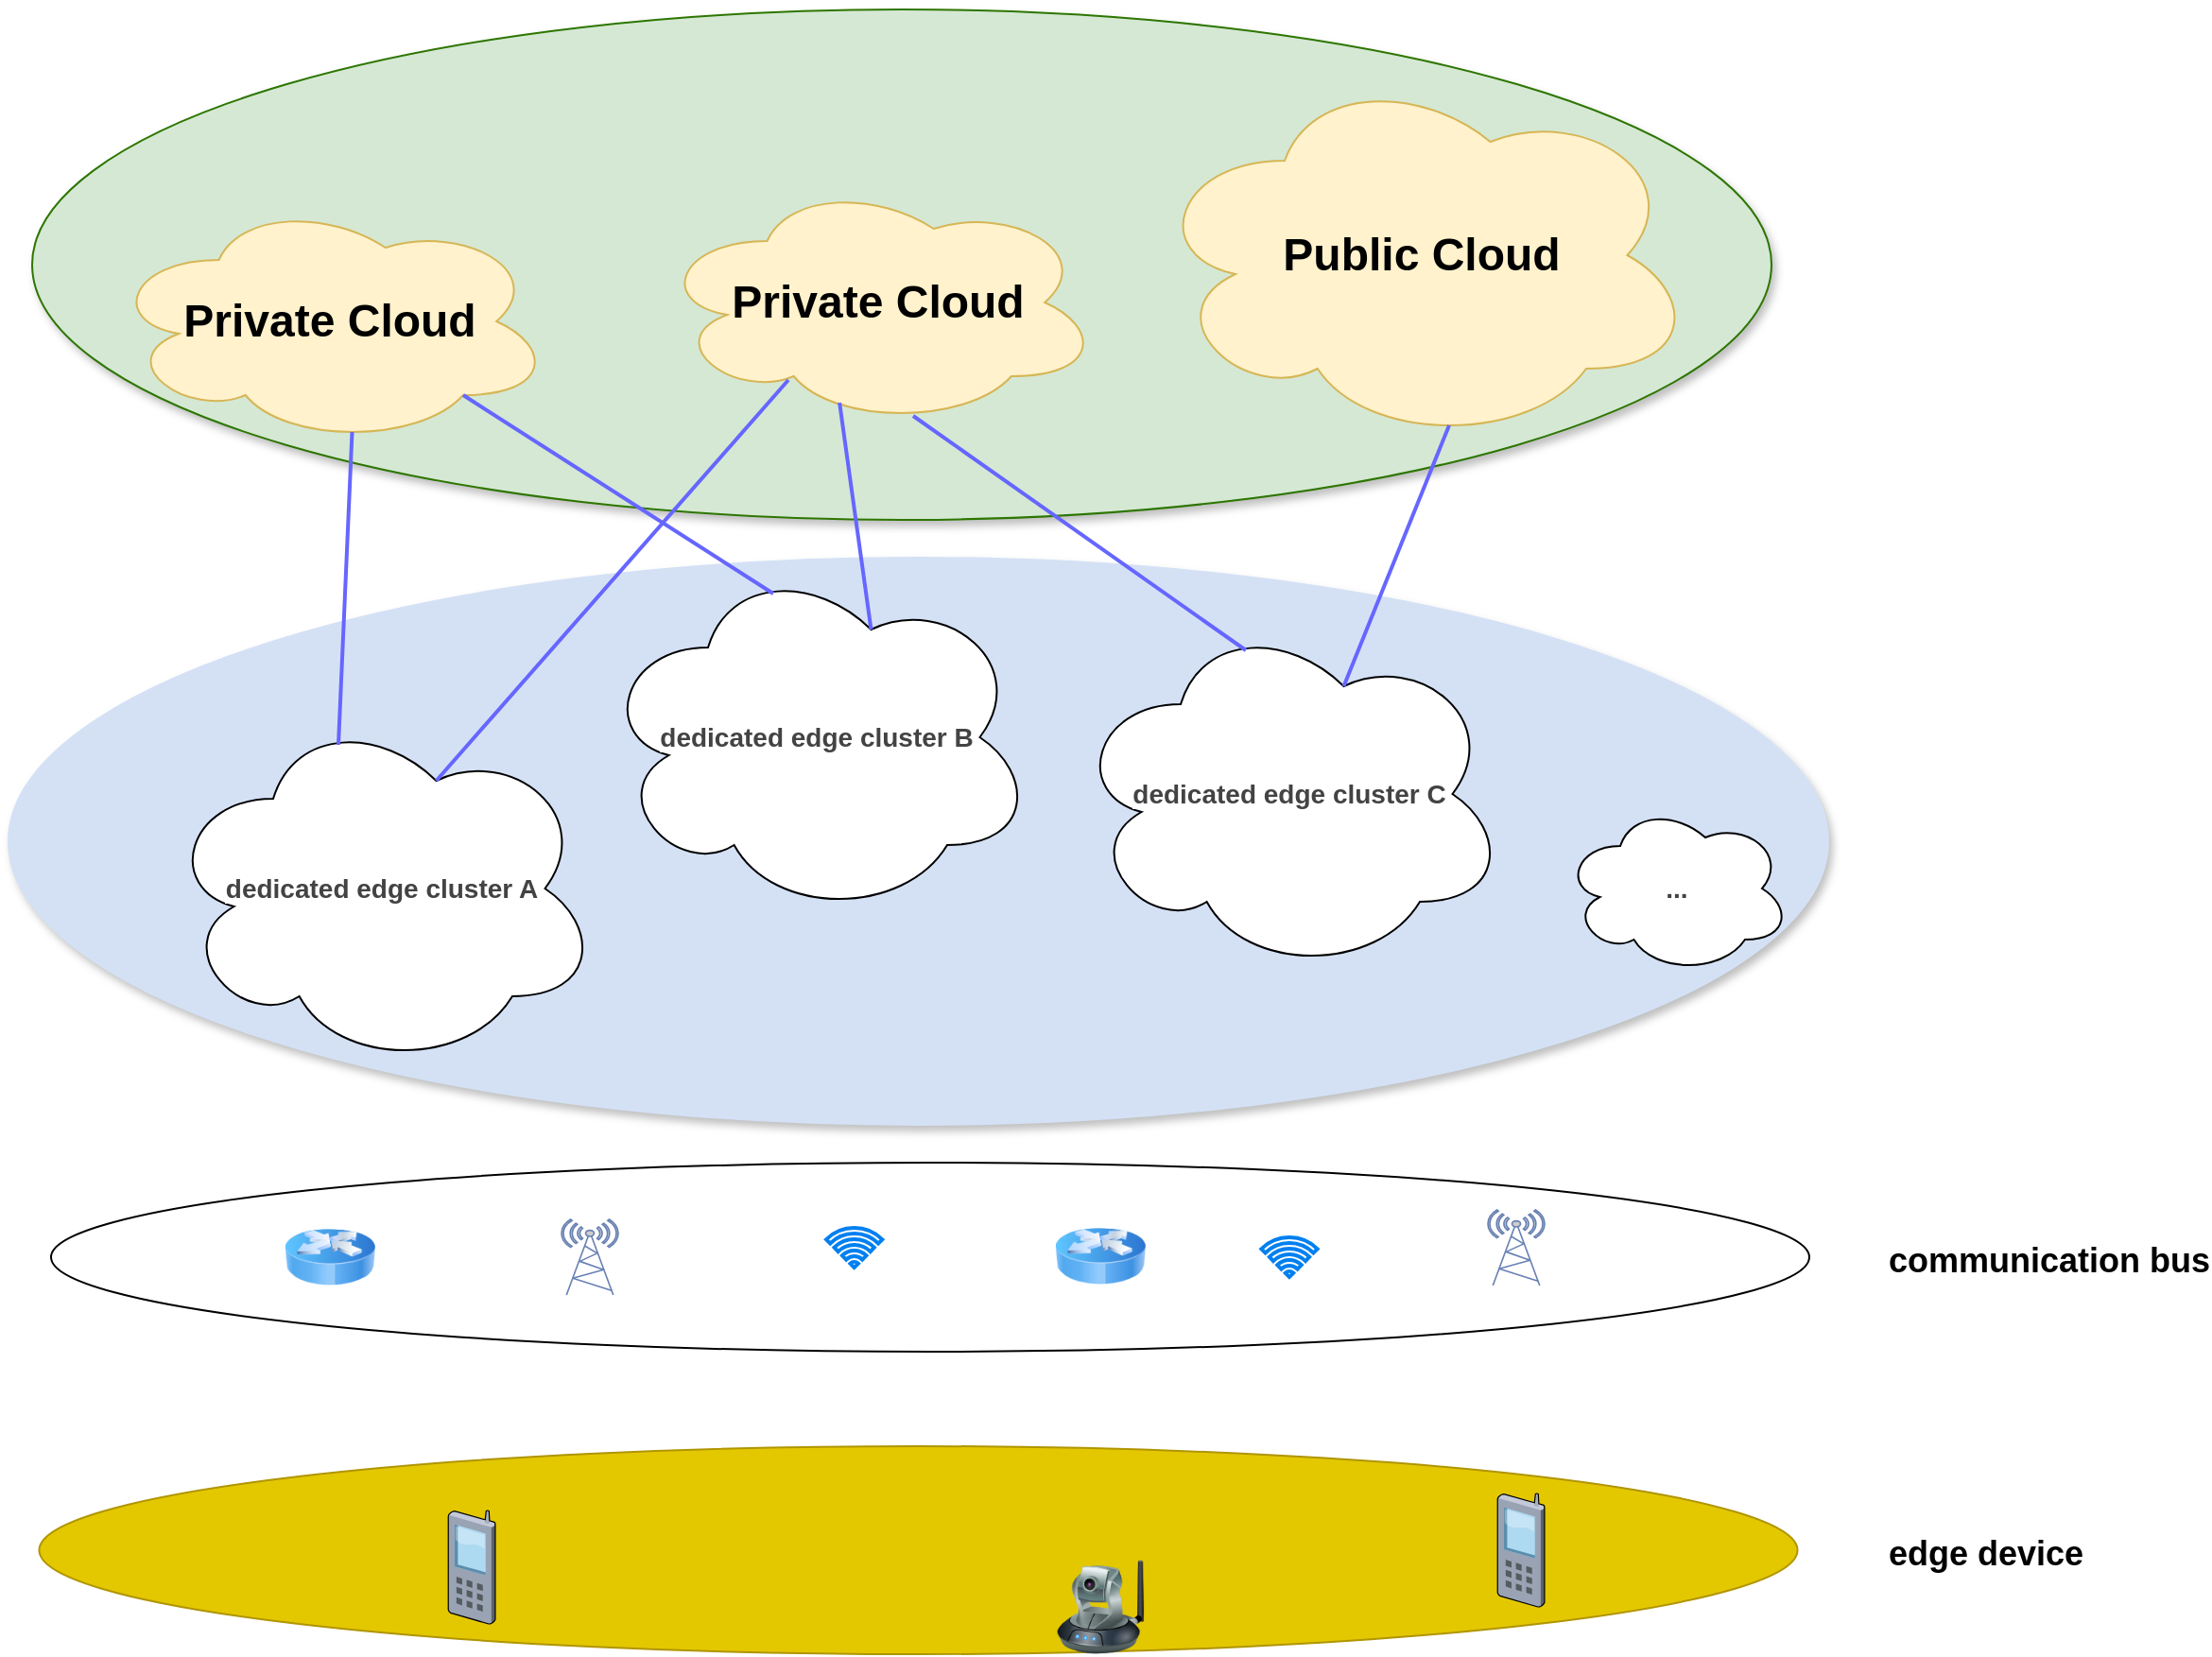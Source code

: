 <mxfile version="12.4.9" type="github">
  <diagram id="ggnpdaRKlYyGPWBdo7Kn" name="Page-1">
    <mxGraphModel dx="3821" dy="986" grid="1" gridSize="10" guides="1" tooltips="1" connect="1" arrows="1" fold="1" page="1" pageScale="1" pageWidth="2339" pageHeight="3300" math="0" shadow="0">
      <root>
        <mxCell id="0"/>
        <mxCell id="1" parent="0"/>
        <mxCell id="Am0BHRrdn-XoFu_V9a6s-13" value="" style="ellipse;whiteSpace=wrap;html=1;fillColor=#D4E1F5;strokeColor=#D4E1F5;fontColor=#ffffff;shadow=1;" vertex="1" parent="1">
          <mxGeometry x="-2.5" y="2220" width="962.5" height="300" as="geometry"/>
        </mxCell>
        <mxCell id="Am0BHRrdn-XoFu_V9a6s-12" value="" style="ellipse;whiteSpace=wrap;html=1;fillColor=#D5E8D4;strokeColor=#2D7600;fontColor=#ffffff;shadow=1;" vertex="1" parent="1">
          <mxGeometry x="10" y="1930" width="920" height="270" as="geometry"/>
        </mxCell>
        <mxCell id="Am0BHRrdn-XoFu_V9a6s-2" value="&lt;span style=&quot;white-space: normal ; color: rgb(67 , 67 , 67) ; font-family: &amp;#34;arial&amp;#34; , sans-serif ; font-size: 14px ; text-align: left ; background-color: rgb(255 , 255 , 255)&quot;&gt;&lt;b&gt;dedicated edge cluster C&lt;/b&gt;&lt;/span&gt;" style="ellipse;shape=cloud;whiteSpace=wrap;html=1;" vertex="1" parent="1">
          <mxGeometry x="560" y="2250" width="230" height="190" as="geometry"/>
        </mxCell>
        <mxCell id="Am0BHRrdn-XoFu_V9a6s-6" value="&lt;span style=&quot;white-space: normal ; color: rgb(67 , 67 , 67) ; font-family: &amp;#34;arial&amp;#34; , sans-serif ; font-size: 14px ; text-align: left ; background-color: rgb(255 , 255 , 255)&quot;&gt;&lt;b&gt;...&lt;/b&gt;&lt;/span&gt;" style="ellipse;shape=cloud;whiteSpace=wrap;html=1;" vertex="1" parent="1">
          <mxGeometry x="820" y="2350" width="120" height="90" as="geometry"/>
        </mxCell>
        <mxCell id="Am0BHRrdn-XoFu_V9a6s-7" value="&lt;span style=&quot;white-space: normal ; color: rgb(67 , 67 , 67) ; font-family: &amp;#34;arial&amp;#34; , sans-serif ; font-size: 14px ; text-align: left ; background-color: rgb(255 , 255 , 255)&quot;&gt;&lt;b&gt;dedicated edge cluster B&lt;/b&gt;&lt;/span&gt;" style="ellipse;shape=cloud;whiteSpace=wrap;html=1;" vertex="1" parent="1">
          <mxGeometry x="310" y="2220" width="230" height="190" as="geometry"/>
        </mxCell>
        <mxCell id="Am0BHRrdn-XoFu_V9a6s-8" value="&lt;span style=&quot;white-space: normal ; color: rgb(67 , 67 , 67) ; font-family: &amp;#34;arial&amp;#34; , sans-serif ; font-size: 14px ; text-align: left ; background-color: rgb(255 , 255 , 255)&quot;&gt;&lt;b&gt;dedicated edge cluster A&lt;/b&gt;&lt;/span&gt;" style="ellipse;shape=cloud;whiteSpace=wrap;html=1;" vertex="1" parent="1">
          <mxGeometry x="80" y="2300" width="230" height="190" as="geometry"/>
        </mxCell>
        <mxCell id="Am0BHRrdn-XoFu_V9a6s-9" value="&lt;b&gt;&lt;font style=&quot;font-size: 24px&quot;&gt;Private Cloud&lt;/font&gt;&lt;/b&gt;" style="ellipse;shape=cloud;whiteSpace=wrap;html=1;fillColor=#fff2cc;strokeColor=#d6b656;" vertex="1" parent="1">
          <mxGeometry x="50" y="2030" width="235" height="130" as="geometry"/>
        </mxCell>
        <mxCell id="Am0BHRrdn-XoFu_V9a6s-10" value="&lt;b&gt;&lt;font style=&quot;font-size: 24px&quot;&gt;Private &lt;/font&gt;&lt;/b&gt;&lt;b&gt;&lt;font style=&quot;font-size: 24px&quot;&gt;Cloud&lt;/font&gt;&lt;/b&gt;" style="ellipse;shape=cloud;whiteSpace=wrap;html=1;fillColor=#fff2cc;strokeColor=#d6b656;" vertex="1" parent="1">
          <mxGeometry x="340" y="2020" width="235" height="130" as="geometry"/>
        </mxCell>
        <mxCell id="Am0BHRrdn-XoFu_V9a6s-11" value="&lt;b&gt;&lt;font style=&quot;font-size: 24px&quot;&gt;Public Cloud&lt;/font&gt;&lt;/b&gt;" style="ellipse;shape=cloud;whiteSpace=wrap;html=1;fillColor=#fff2cc;strokeColor=#d6b656;" vertex="1" parent="1">
          <mxGeometry x="600" y="1960" width="290" height="200" as="geometry"/>
        </mxCell>
        <mxCell id="Am0BHRrdn-XoFu_V9a6s-14" value="" style="endArrow=none;html=1;exitX=0.4;exitY=0.1;exitDx=0;exitDy=0;exitPerimeter=0;entryX=0.55;entryY=0.95;entryDx=0;entryDy=0;entryPerimeter=0;strokeWidth=2;strokeColor=#6666FF;" edge="1" parent="1" source="Am0BHRrdn-XoFu_V9a6s-8" target="Am0BHRrdn-XoFu_V9a6s-9">
          <mxGeometry width="50" height="50" relative="1" as="geometry">
            <mxPoint y="2660" as="sourcePoint"/>
            <mxPoint x="50" y="2610" as="targetPoint"/>
          </mxGeometry>
        </mxCell>
        <mxCell id="Am0BHRrdn-XoFu_V9a6s-15" value="" style="endArrow=none;html=1;exitX=0.4;exitY=0.1;exitDx=0;exitDy=0;exitPerimeter=0;entryX=0.8;entryY=0.8;entryDx=0;entryDy=0;entryPerimeter=0;strokeWidth=2;strokeColor=#6666FF;" edge="1" parent="1" source="Am0BHRrdn-XoFu_V9a6s-7" target="Am0BHRrdn-XoFu_V9a6s-9">
          <mxGeometry width="50" height="50" relative="1" as="geometry">
            <mxPoint x="177.4" y="2340.02" as="sourcePoint"/>
            <mxPoint x="189.25" y="2163.5" as="targetPoint"/>
          </mxGeometry>
        </mxCell>
        <mxCell id="Am0BHRrdn-XoFu_V9a6s-16" value="" style="endArrow=none;html=1;exitX=0.4;exitY=0.1;exitDx=0;exitDy=0;exitPerimeter=0;entryX=0.8;entryY=0.8;entryDx=0;entryDy=0;entryPerimeter=0;strokeWidth=2;strokeColor=#6666FF;" edge="1" parent="1" source="Am0BHRrdn-XoFu_V9a6s-2">
          <mxGeometry width="50" height="50" relative="1" as="geometry">
            <mxPoint x="640" y="2250" as="sourcePoint"/>
            <mxPoint x="476" y="2145" as="targetPoint"/>
          </mxGeometry>
        </mxCell>
        <mxCell id="Am0BHRrdn-XoFu_V9a6s-17" value="" style="endArrow=none;html=1;exitX=0.625;exitY=0.2;exitDx=0;exitDy=0;exitPerimeter=0;entryX=0.8;entryY=0.8;entryDx=0;entryDy=0;entryPerimeter=0;strokeWidth=2;strokeColor=#6666FF;" edge="1" parent="1" source="Am0BHRrdn-XoFu_V9a6s-8">
          <mxGeometry width="50" height="50" relative="1" as="geometry">
            <mxPoint x="586" y="2250" as="sourcePoint"/>
            <mxPoint x="410" y="2126" as="targetPoint"/>
          </mxGeometry>
        </mxCell>
        <mxCell id="Am0BHRrdn-XoFu_V9a6s-18" value="" style="endArrow=none;html=1;exitX=0.625;exitY=0.2;exitDx=0;exitDy=0;exitPerimeter=0;strokeWidth=2;strokeColor=#6666FF;entryX=0.413;entryY=0.908;entryDx=0;entryDy=0;entryPerimeter=0;" edge="1" parent="1" source="Am0BHRrdn-XoFu_V9a6s-7" target="Am0BHRrdn-XoFu_V9a6s-10">
          <mxGeometry width="50" height="50" relative="1" as="geometry">
            <mxPoint x="662" y="2279" as="sourcePoint"/>
            <mxPoint x="486" y="2155" as="targetPoint"/>
          </mxGeometry>
        </mxCell>
        <mxCell id="Am0BHRrdn-XoFu_V9a6s-19" value="" style="endArrow=none;html=1;exitX=0.625;exitY=0.2;exitDx=0;exitDy=0;exitPerimeter=0;entryX=0.55;entryY=0.95;entryDx=0;entryDy=0;entryPerimeter=0;strokeWidth=2;strokeColor=#6666FF;" edge="1" parent="1" source="Am0BHRrdn-XoFu_V9a6s-2" target="Am0BHRrdn-XoFu_V9a6s-11">
          <mxGeometry width="50" height="50" relative="1" as="geometry">
            <mxPoint x="662" y="2279" as="sourcePoint"/>
            <mxPoint x="486" y="2155" as="targetPoint"/>
          </mxGeometry>
        </mxCell>
        <mxCell id="Am0BHRrdn-XoFu_V9a6s-20" value="" style="ellipse;whiteSpace=wrap;html=1;shadow=0;strokeColor=#000000;fillColor=none;" vertex="1" parent="1">
          <mxGeometry x="20" y="2540" width="930" height="100" as="geometry"/>
        </mxCell>
        <mxCell id="Am0BHRrdn-XoFu_V9a6s-26" value="" style="html=1;verticalLabelPosition=bottom;align=center;labelBackgroundColor=#ffffff;verticalAlign=top;strokeWidth=2;strokeColor=#0080F0;shadow=0;dashed=0;shape=mxgraph.ios7.icons.wifi;pointerEvents=1;fillColor=none;" vertex="1" parent="1">
          <mxGeometry x="660.15" y="2579.5" width="29.7" height="21" as="geometry"/>
        </mxCell>
        <mxCell id="Am0BHRrdn-XoFu_V9a6s-27" value="" style="html=1;verticalLabelPosition=bottom;align=center;labelBackgroundColor=#ffffff;verticalAlign=top;strokeWidth=2;strokeColor=#0080F0;shadow=0;dashed=0;shape=mxgraph.ios7.icons.wifi;pointerEvents=1;fillColor=none;" vertex="1" parent="1">
          <mxGeometry x="430" y="2574.5" width="29.7" height="21" as="geometry"/>
        </mxCell>
        <mxCell id="Am0BHRrdn-XoFu_V9a6s-28" value="" style="image;html=1;labelBackgroundColor=#ffffff;image=img/lib/clip_art/networking/Router_Icon_128x128.png;shadow=0;strokeColor=#000000;fillColor=none;" vertex="1" parent="1">
          <mxGeometry x="142.5" y="2575" width="50" height="30" as="geometry"/>
        </mxCell>
        <mxCell id="Am0BHRrdn-XoFu_V9a6s-29" value="" style="image;html=1;labelBackgroundColor=#ffffff;image=img/lib/clip_art/networking/Router_Icon_128x128.png;shadow=0;strokeColor=#000000;fillColor=none;" vertex="1" parent="1">
          <mxGeometry x="550" y="2574.5" width="50" height="30" as="geometry"/>
        </mxCell>
        <mxCell id="Am0BHRrdn-XoFu_V9a6s-32" value="" style="fontColor=#0066CC;verticalAlign=top;verticalLabelPosition=bottom;labelPosition=center;align=center;html=1;outlineConnect=0;fillColor=#CCCCCC;strokeColor=#6881B3;gradientColor=none;gradientDirection=north;strokeWidth=2;shape=mxgraph.networks.radio_tower;shadow=0;" vertex="1" parent="1">
          <mxGeometry x="290" y="2570" width="30" height="40" as="geometry"/>
        </mxCell>
        <mxCell id="Am0BHRrdn-XoFu_V9a6s-33" value="" style="fontColor=#0066CC;verticalAlign=top;verticalLabelPosition=bottom;labelPosition=center;align=center;html=1;outlineConnect=0;fillColor=#CCCCCC;strokeColor=#6881B3;gradientColor=none;gradientDirection=north;strokeWidth=2;shape=mxgraph.networks.radio_tower;shadow=0;" vertex="1" parent="1">
          <mxGeometry x="780" y="2565" width="30" height="40" as="geometry"/>
        </mxCell>
        <mxCell id="Am0BHRrdn-XoFu_V9a6s-34" value="" style="ellipse;whiteSpace=wrap;html=1;shadow=0;strokeColor=#B09500;fillColor=#e3c800;fontColor=#ffffff;" vertex="1" parent="1">
          <mxGeometry x="13.75" y="2690" width="930" height="110" as="geometry"/>
        </mxCell>
        <mxCell id="Am0BHRrdn-XoFu_V9a6s-35" value="" style="shape=image;html=1;verticalAlign=top;verticalLabelPosition=bottom;labelBackgroundColor=#ffffff;imageAspect=0;aspect=fixed;image=https://cdn0.iconfinder.com/data/icons/isometric-city-basic-transport/480/car-front-02-128.png;shadow=0;strokeColor=#000000;fillColor=none;" vertex="1" parent="1">
          <mxGeometry x="150" y="2715" width="60" height="60" as="geometry"/>
        </mxCell>
        <mxCell id="Am0BHRrdn-XoFu_V9a6s-36" value="" style="shape=image;html=1;verticalAlign=top;verticalLabelPosition=bottom;labelBackgroundColor=#ffffff;imageAspect=0;aspect=fixed;image=https://cdn0.iconfinder.com/data/icons/isometric-city-basic-transport/480/car-front-02-128.png;shadow=0;strokeColor=#000000;fillColor=none;" vertex="1" parent="1">
          <mxGeometry x="700" y="2715" width="60" height="60" as="geometry"/>
        </mxCell>
        <mxCell id="Am0BHRrdn-XoFu_V9a6s-37" value="" style="shape=image;html=1;verticalAlign=top;verticalLabelPosition=bottom;labelBackgroundColor=#ffffff;imageAspect=0;aspect=fixed;image=https://cdn2.iconfinder.com/data/icons/japan-flat-2/340/travel_train_japan_transportation_transport_speed_fast-128.png;shadow=0;strokeColor=#000000;fillColor=none;" vertex="1" parent="1">
          <mxGeometry x="620" y="2700" width="50" height="50" as="geometry"/>
        </mxCell>
        <mxCell id="Am0BHRrdn-XoFu_V9a6s-38" value="" style="shape=image;html=1;verticalAlign=top;verticalLabelPosition=bottom;labelBackgroundColor=#ffffff;imageAspect=0;aspect=fixed;image=https://cdn2.iconfinder.com/data/icons/japan-flat-2/340/travel_train_japan_transportation_transport_speed_fast-128.png;shadow=0;strokeColor=#000000;fillColor=none;" vertex="1" parent="1">
          <mxGeometry x="270" y="2700" width="50" height="50" as="geometry"/>
        </mxCell>
        <mxCell id="Am0BHRrdn-XoFu_V9a6s-40" value="" style="image;html=1;labelBackgroundColor=#ffffff;image=img/lib/clip_art/networking/Ip_Camera_128x128.png;shadow=0;strokeColor=#000000;fillColor=none;" vertex="1" parent="1">
          <mxGeometry x="550" y="2750" width="50" height="50" as="geometry"/>
        </mxCell>
        <mxCell id="Am0BHRrdn-XoFu_V9a6s-41" value="" style="shape=image;html=1;verticalAlign=top;verticalLabelPosition=bottom;labelBackgroundColor=#ffffff;imageAspect=0;aspect=fixed;image=https://cdn3.iconfinder.com/data/icons/wpzoom-developer-icon-set/500/41-128.png;shadow=0;strokeColor=#000000;fillColor=none;" vertex="1" parent="1">
          <mxGeometry x="459.7" y="2700" width="68" height="68" as="geometry"/>
        </mxCell>
        <mxCell id="Am0BHRrdn-XoFu_V9a6s-42" value="" style="shape=image;html=1;verticalAlign=top;verticalLabelPosition=bottom;labelBackgroundColor=#ffffff;imageAspect=0;aspect=fixed;image=https://cdn3.iconfinder.com/data/icons/wpzoom-developer-icon-set/500/41-128.png;shadow=0;strokeColor=#000000;fillColor=none;" vertex="1" parent="1">
          <mxGeometry x="330" y="2720" width="68" height="68" as="geometry"/>
        </mxCell>
        <mxCell id="Am0BHRrdn-XoFu_V9a6s-43" value="" style="verticalLabelPosition=bottom;aspect=fixed;html=1;verticalAlign=top;strokeColor=none;align=center;outlineConnect=0;shape=mxgraph.citrix.cell_phone;shadow=0;fillColor=none;" vertex="1" parent="1">
          <mxGeometry x="230" y="2724" width="25" height="60" as="geometry"/>
        </mxCell>
        <mxCell id="Am0BHRrdn-XoFu_V9a6s-44" value="" style="verticalLabelPosition=bottom;aspect=fixed;html=1;verticalAlign=top;strokeColor=none;align=center;outlineConnect=0;shape=mxgraph.citrix.cell_phone;shadow=0;fillColor=none;" vertex="1" parent="1">
          <mxGeometry x="785" y="2715" width="25" height="60" as="geometry"/>
        </mxCell>
        <mxCell id="Am0BHRrdn-XoFu_V9a6s-45" value="&lt;b&gt;&lt;font style=&quot;font-size: 18px&quot;&gt;communication bus&lt;/font&gt;&lt;/b&gt;" style="text;html=1;" vertex="1" parent="1">
          <mxGeometry x="990" y="2574.5" width="130" height="30" as="geometry"/>
        </mxCell>
        <mxCell id="Am0BHRrdn-XoFu_V9a6s-46" value="&lt;font size=&quot;4&quot;&gt;&lt;b style=&quot;background-color: rgb(255 , 255 , 255)&quot;&gt;edge device&lt;/b&gt;&lt;/font&gt;" style="text;html=1;" vertex="1" parent="1">
          <mxGeometry x="990" y="2730" width="130" height="30" as="geometry"/>
        </mxCell>
      </root>
    </mxGraphModel>
  </diagram>
</mxfile>
